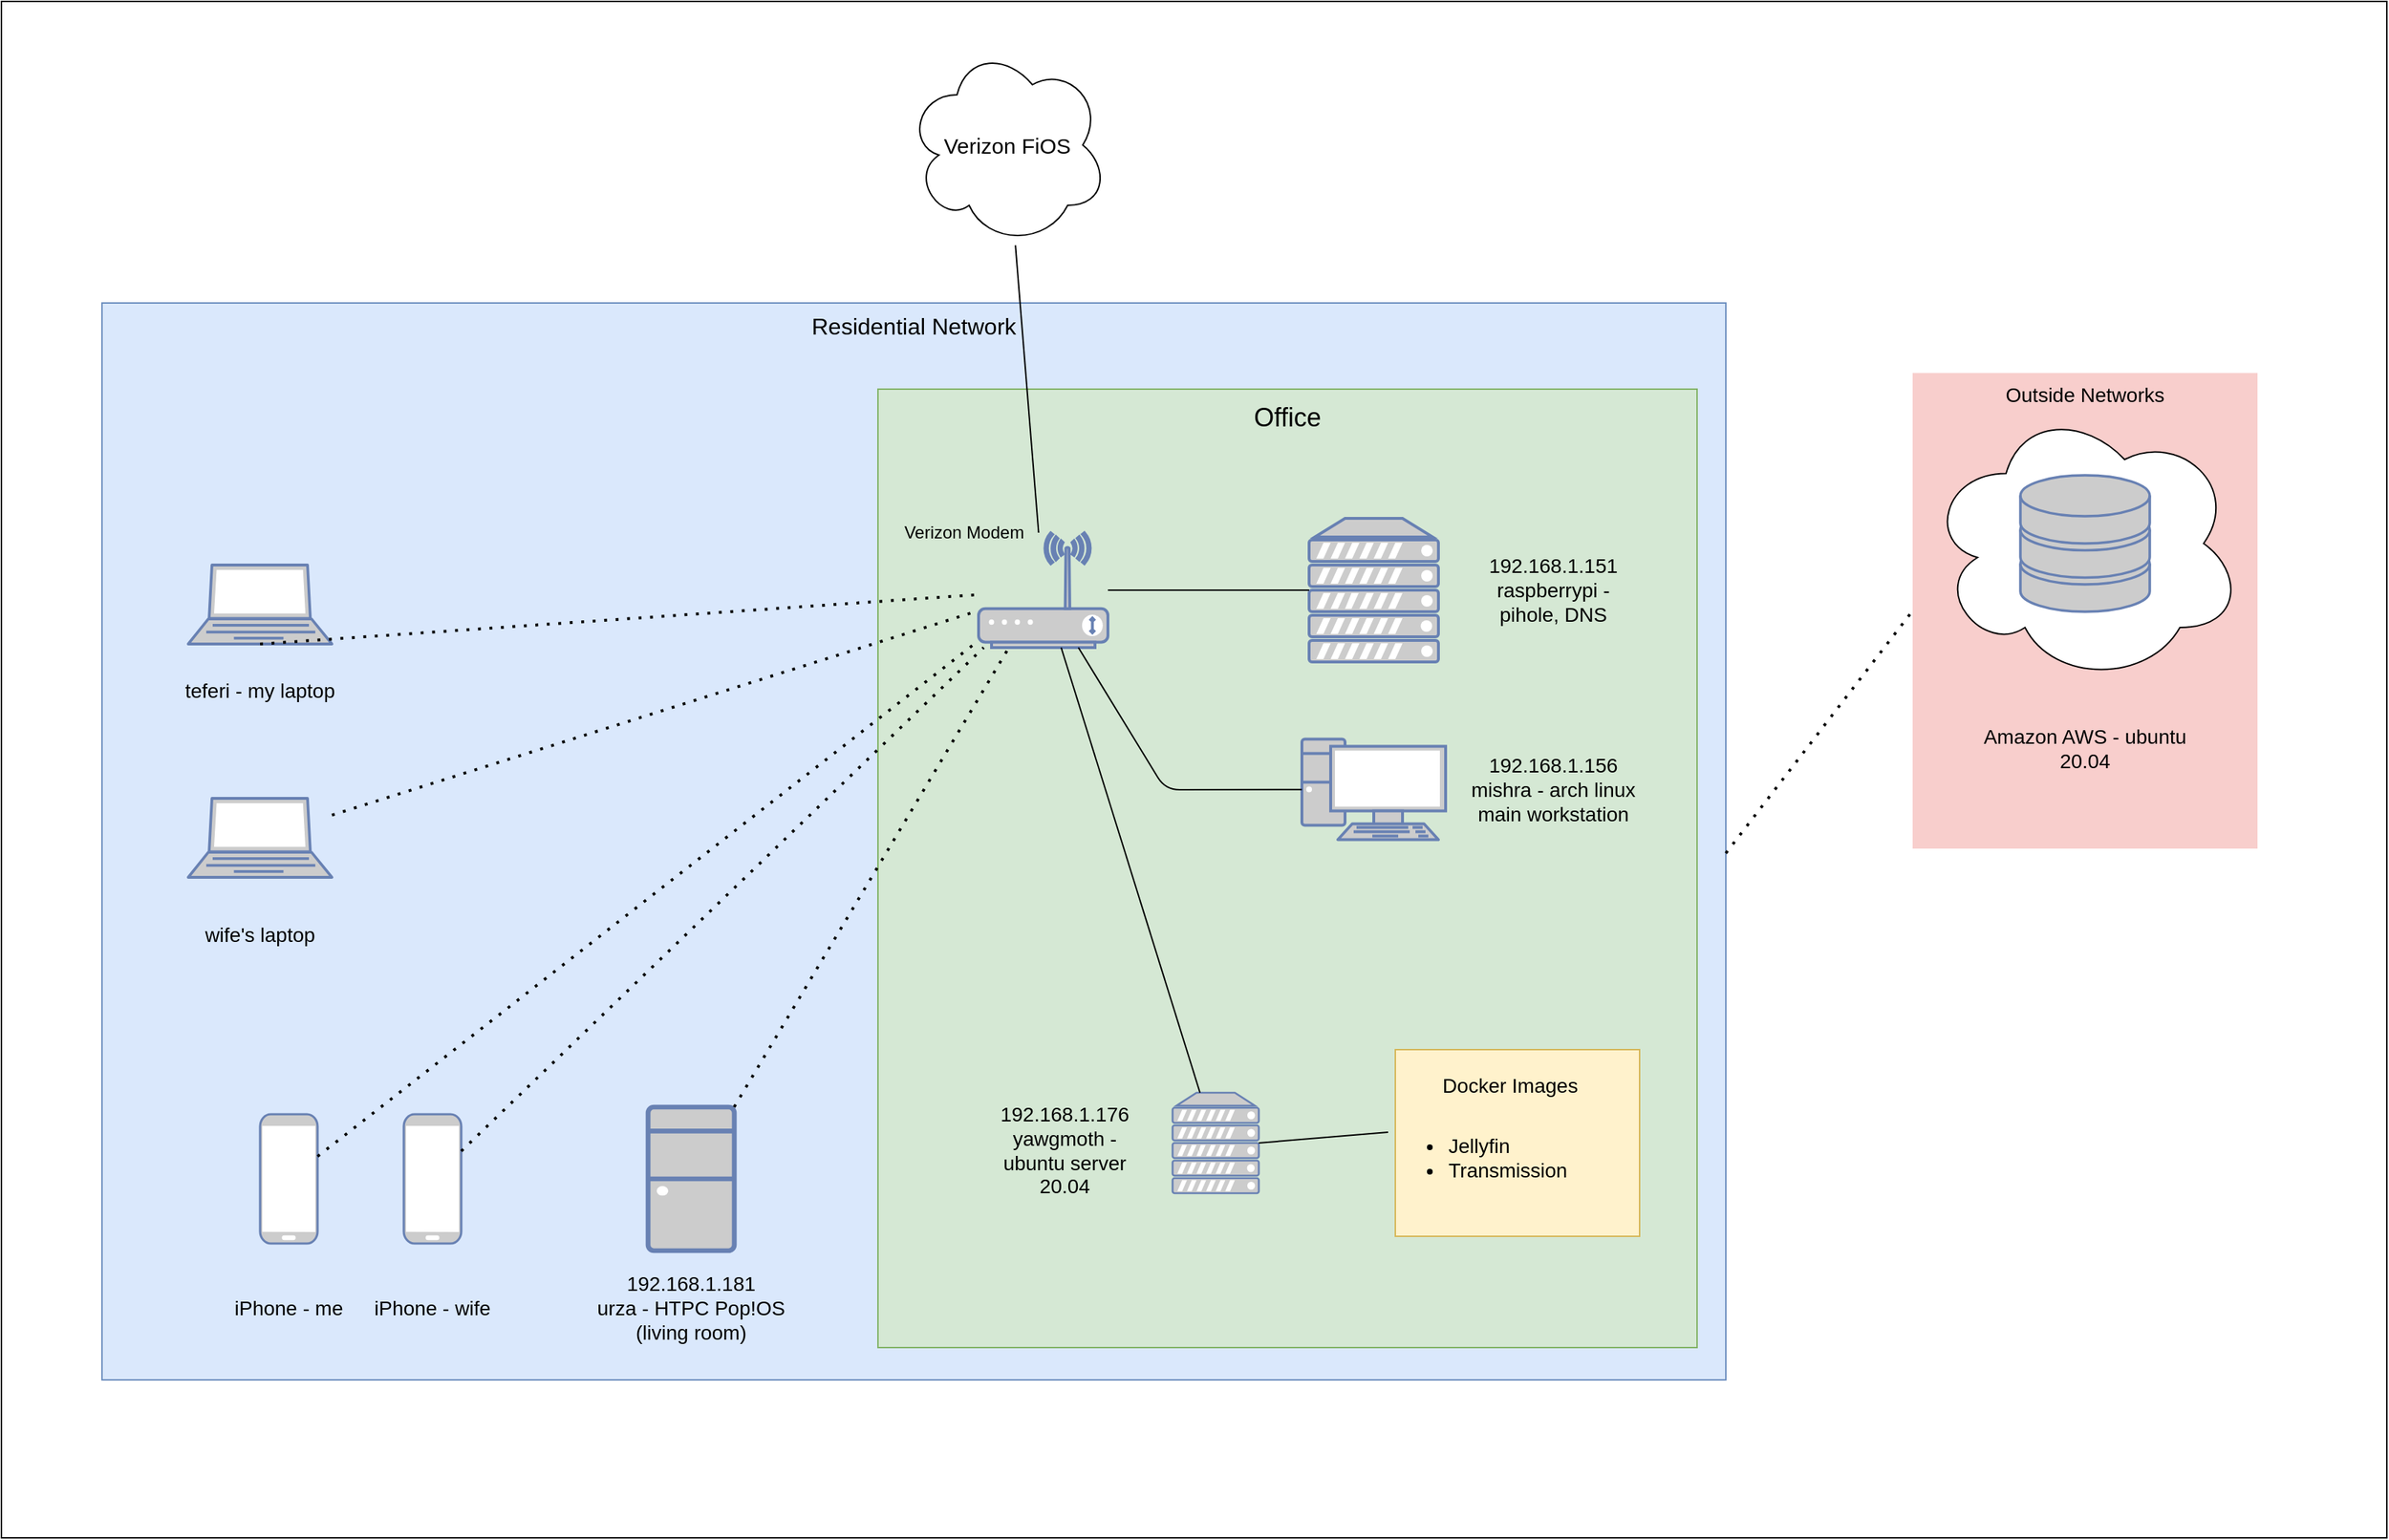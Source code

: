 <mxfile version="13.8.0" type="github">
  <diagram name="Page-1" id="e3a06f82-3646-2815-327d-82caf3d4e204">
    <mxGraphModel dx="1383" dy="909" grid="1" gridSize="10" guides="1" tooltips="1" connect="1" arrows="1" fold="1" page="1" pageScale="1.5" pageWidth="1169" pageHeight="826" background="none" math="0" shadow="0">
      <root>
        <mxCell id="0" style=";html=1;" />
        <mxCell id="1" style=";html=1;" parent="0" />
        <mxCell id="U6IUSwSVKKpzj83-F7eM-4" value="" style="rounded=0;whiteSpace=wrap;html=1;" vertex="1" parent="1">
          <mxGeometry x="50" y="10" width="1660" height="1070" as="geometry" />
        </mxCell>
        <mxCell id="6a7d8f32e03d9370-58" value="Residential Network " style="whiteSpace=wrap;html=1;fillColor=#dae8fc;fontSize=16;strokeColor=#6c8ebf;verticalAlign=top;" parent="1" vertex="1">
          <mxGeometry x="120" y="220" width="1130" height="750" as="geometry" />
        </mxCell>
        <mxCell id="6a7d8f32e03d9370-61" value="Outside Networks" style="whiteSpace=wrap;html=1;fillColor=#f8cecc;fontSize=14;strokeColor=none;verticalAlign=top;" parent="1" vertex="1">
          <mxGeometry x="1380" y="268.75" width="240" height="331.25" as="geometry" />
        </mxCell>
        <mxCell id="41_Zh8ns-fzk2qD9HTE4-48" value="" style="ellipse;shape=cloud;whiteSpace=wrap;html=1;fontSize=16;" parent="1" vertex="1">
          <mxGeometry x="1390" y="290" width="220" height="195" as="geometry" />
        </mxCell>
        <mxCell id="41_Zh8ns-fzk2qD9HTE4-44" value="" style="rounded=0;whiteSpace=wrap;html=1;fillColor=#d5e8d4;strokeColor=#82b366;" parent="1" vertex="1">
          <mxGeometry x="660" y="280" width="570" height="667.5" as="geometry" />
        </mxCell>
        <mxCell id="41_Zh8ns-fzk2qD9HTE4-1" value="&lt;font style=&quot;font-size: 15px&quot;&gt;Verizon FiOS&lt;/font&gt;" style="ellipse;shape=cloud;whiteSpace=wrap;html=1;" parent="1" vertex="1">
          <mxGeometry x="680" y="40" width="140" height="140" as="geometry" />
        </mxCell>
        <mxCell id="41_Zh8ns-fzk2qD9HTE4-5" value="" style="fontColor=#0066CC;verticalAlign=top;verticalLabelPosition=bottom;labelPosition=center;align=center;html=1;outlineConnect=0;fillColor=#CCCCCC;strokeColor=#6881B3;gradientColor=none;gradientDirection=north;strokeWidth=2;shape=mxgraph.networks.wireless_modem;" parent="1" vertex="1">
          <mxGeometry x="730" y="380" width="90" height="80" as="geometry" />
        </mxCell>
        <mxCell id="41_Zh8ns-fzk2qD9HTE4-6" value="" style="fontColor=#0066CC;verticalAlign=top;verticalLabelPosition=bottom;labelPosition=center;align=center;html=1;outlineConnect=0;fillColor=#CCCCCC;strokeColor=#6881B3;gradientColor=none;gradientDirection=north;strokeWidth=2;shape=mxgraph.networks.pc;" parent="1" vertex="1">
          <mxGeometry x="955" y="523.75" width="100" height="70" as="geometry" />
        </mxCell>
        <mxCell id="41_Zh8ns-fzk2qD9HTE4-8" value="" style="fontColor=#0066CC;verticalAlign=top;verticalLabelPosition=bottom;labelPosition=center;align=center;html=1;outlineConnect=0;fillColor=#CCCCCC;strokeColor=#6881B3;gradientColor=none;gradientDirection=north;strokeWidth=2;shape=mxgraph.networks.desktop_pc;" parent="1" vertex="1">
          <mxGeometry x="500" y="780" width="60" height="100" as="geometry" />
        </mxCell>
        <mxCell id="41_Zh8ns-fzk2qD9HTE4-10" value="" style="fontColor=#0066CC;verticalAlign=top;verticalLabelPosition=bottom;labelPosition=center;align=center;html=1;outlineConnect=0;fillColor=#CCCCCC;strokeColor=#6881B3;gradientColor=none;gradientDirection=north;strokeWidth=2;shape=mxgraph.networks.laptop;" parent="1" vertex="1">
          <mxGeometry x="180" y="565" width="100" height="55" as="geometry" />
        </mxCell>
        <mxCell id="41_Zh8ns-fzk2qD9HTE4-11" value="" style="fontColor=#0066CC;verticalAlign=top;verticalLabelPosition=bottom;labelPosition=center;align=center;html=1;outlineConnect=0;fillColor=#CCCCCC;strokeColor=#6881B3;gradientColor=none;gradientDirection=north;strokeWidth=2;shape=mxgraph.networks.laptop;" parent="1" vertex="1">
          <mxGeometry x="180" y="402.5" width="100" height="55" as="geometry" />
        </mxCell>
        <mxCell id="41_Zh8ns-fzk2qD9HTE4-13" value="" style="fontColor=#0066CC;verticalAlign=top;verticalLabelPosition=bottom;labelPosition=center;align=center;html=1;outlineConnect=0;fillColor=#CCCCCC;strokeColor=#6881B3;gradientColor=none;gradientDirection=north;strokeWidth=2;shape=mxgraph.networks.server;" parent="1" vertex="1">
          <mxGeometry x="865" y="770" width="60" height="70" as="geometry" />
        </mxCell>
        <mxCell id="41_Zh8ns-fzk2qD9HTE4-14" value="" style="fontColor=#0066CC;verticalAlign=top;verticalLabelPosition=bottom;labelPosition=center;align=center;html=1;outlineConnect=0;fillColor=#CCCCCC;strokeColor=#6881B3;gradientColor=none;gradientDirection=north;strokeWidth=2;shape=mxgraph.networks.server;" parent="1" vertex="1">
          <mxGeometry x="960" y="370" width="90" height="100" as="geometry" />
        </mxCell>
        <mxCell id="41_Zh8ns-fzk2qD9HTE4-17" value="" style="fontColor=#0066CC;verticalAlign=top;verticalLabelPosition=bottom;labelPosition=center;align=center;html=1;outlineConnect=0;fillColor=#CCCCCC;strokeColor=#6881B3;gradientColor=none;gradientDirection=north;strokeWidth=2;shape=mxgraph.networks.mobile;" parent="1" vertex="1">
          <mxGeometry x="230" y="785" width="40" height="90" as="geometry" />
        </mxCell>
        <mxCell id="41_Zh8ns-fzk2qD9HTE4-18" value="" style="fontColor=#0066CC;verticalAlign=top;verticalLabelPosition=bottom;labelPosition=center;align=center;html=1;outlineConnect=0;fillColor=#CCCCCC;strokeColor=#6881B3;gradientColor=none;gradientDirection=north;strokeWidth=2;shape=mxgraph.networks.mobile;" parent="1" vertex="1">
          <mxGeometry x="330" y="785" width="40" height="90" as="geometry" />
        </mxCell>
        <mxCell id="41_Zh8ns-fzk2qD9HTE4-21" value="" style="endArrow=none;html=1;" parent="1" source="41_Zh8ns-fzk2qD9HTE4-13" target="41_Zh8ns-fzk2qD9HTE4-5" edge="1">
          <mxGeometry width="50" height="50" relative="1" as="geometry">
            <mxPoint x="1000" y="530" as="sourcePoint" />
            <mxPoint x="1000" y="530" as="targetPoint" />
            <Array as="points" />
          </mxGeometry>
        </mxCell>
        <mxCell id="41_Zh8ns-fzk2qD9HTE4-22" value="" style="endArrow=none;html=1;" parent="1" source="41_Zh8ns-fzk2qD9HTE4-5" target="41_Zh8ns-fzk2qD9HTE4-6" edge="1">
          <mxGeometry width="50" height="50" relative="1" as="geometry">
            <mxPoint x="950" y="580" as="sourcePoint" />
            <mxPoint x="1000" y="530" as="targetPoint" />
            <Array as="points">
              <mxPoint x="860" y="559" />
            </Array>
          </mxGeometry>
        </mxCell>
        <mxCell id="41_Zh8ns-fzk2qD9HTE4-23" value="" style="endArrow=none;html=1;" parent="1" source="41_Zh8ns-fzk2qD9HTE4-14" target="41_Zh8ns-fzk2qD9HTE4-5" edge="1">
          <mxGeometry width="50" height="50" relative="1" as="geometry">
            <mxPoint x="950" y="580" as="sourcePoint" />
            <mxPoint x="1000" y="530" as="targetPoint" />
          </mxGeometry>
        </mxCell>
        <mxCell id="41_Zh8ns-fzk2qD9HTE4-24" value="" style="endArrow=none;dashed=1;html=1;dashPattern=1 3;strokeWidth=2;" parent="1" source="41_Zh8ns-fzk2qD9HTE4-8" target="41_Zh8ns-fzk2qD9HTE4-5" edge="1">
          <mxGeometry width="50" height="50" relative="1" as="geometry">
            <mxPoint x="950" y="580" as="sourcePoint" />
            <mxPoint x="1000" y="530" as="targetPoint" />
          </mxGeometry>
        </mxCell>
        <mxCell id="41_Zh8ns-fzk2qD9HTE4-25" value="" style="endArrow=none;dashed=1;html=1;dashPattern=1 3;strokeWidth=2;" parent="1" source="41_Zh8ns-fzk2qD9HTE4-18" target="41_Zh8ns-fzk2qD9HTE4-5" edge="1">
          <mxGeometry width="50" height="50" relative="1" as="geometry">
            <mxPoint x="950" y="580" as="sourcePoint" />
            <mxPoint x="1000" y="530" as="targetPoint" />
          </mxGeometry>
        </mxCell>
        <mxCell id="41_Zh8ns-fzk2qD9HTE4-26" value="" style="endArrow=none;dashed=1;html=1;dashPattern=1 3;strokeWidth=2;" parent="1" source="41_Zh8ns-fzk2qD9HTE4-17" target="41_Zh8ns-fzk2qD9HTE4-5" edge="1">
          <mxGeometry width="50" height="50" relative="1" as="geometry">
            <mxPoint x="950" y="580" as="sourcePoint" />
            <mxPoint x="1000" y="530" as="targetPoint" />
          </mxGeometry>
        </mxCell>
        <mxCell id="41_Zh8ns-fzk2qD9HTE4-27" value="" style="endArrow=none;dashed=1;html=1;dashPattern=1 3;strokeWidth=2;" parent="1" source="41_Zh8ns-fzk2qD9HTE4-10" target="41_Zh8ns-fzk2qD9HTE4-5" edge="1">
          <mxGeometry width="50" height="50" relative="1" as="geometry">
            <mxPoint x="950" y="580" as="sourcePoint" />
            <mxPoint x="1000" y="530" as="targetPoint" />
          </mxGeometry>
        </mxCell>
        <mxCell id="41_Zh8ns-fzk2qD9HTE4-28" value="" style="endArrow=none;dashed=1;html=1;dashPattern=1 3;strokeWidth=2;exitX=0.5;exitY=1;exitDx=0;exitDy=0;exitPerimeter=0;" parent="1" source="41_Zh8ns-fzk2qD9HTE4-11" target="41_Zh8ns-fzk2qD9HTE4-5" edge="1">
          <mxGeometry width="50" height="50" relative="1" as="geometry">
            <mxPoint x="950" y="580" as="sourcePoint" />
            <mxPoint x="1000" y="530" as="targetPoint" />
          </mxGeometry>
        </mxCell>
        <mxCell id="41_Zh8ns-fzk2qD9HTE4-31" value="&lt;div style=&quot;font-size: 14px;&quot;&gt;teferi - my laptop&lt;/div&gt;" style="text;html=1;strokeColor=none;fillColor=none;align=center;verticalAlign=middle;whiteSpace=wrap;rounded=0;fontSize=14;" parent="1" vertex="1">
          <mxGeometry x="170" y="470" width="120" height="40" as="geometry" />
        </mxCell>
        <mxCell id="41_Zh8ns-fzk2qD9HTE4-32" value="wife&#39;s laptop" style="text;html=1;strokeColor=none;fillColor=none;align=center;verticalAlign=middle;whiteSpace=wrap;rounded=0;fontSize=14;" parent="1" vertex="1">
          <mxGeometry x="170" y="640" width="120" height="40" as="geometry" />
        </mxCell>
        <mxCell id="41_Zh8ns-fzk2qD9HTE4-33" value="iPhone - me" style="text;html=1;strokeColor=none;fillColor=none;align=center;verticalAlign=middle;whiteSpace=wrap;rounded=0;fontSize=14;" parent="1" vertex="1">
          <mxGeometry x="190" y="900" width="120" height="40" as="geometry" />
        </mxCell>
        <mxCell id="41_Zh8ns-fzk2qD9HTE4-34" value="iPhone - wife" style="text;html=1;strokeColor=none;fillColor=none;align=center;verticalAlign=middle;whiteSpace=wrap;rounded=0;fontSize=14;" parent="1" vertex="1">
          <mxGeometry x="290" y="900" width="120" height="40" as="geometry" />
        </mxCell>
        <mxCell id="41_Zh8ns-fzk2qD9HTE4-35" value="&lt;div&gt;192.168.1.181&lt;br&gt;&lt;/div&gt;&lt;div&gt;urza - HTPC Pop!OS (living room)&lt;/div&gt;" style="text;html=1;strokeColor=none;fillColor=none;align=center;verticalAlign=middle;whiteSpace=wrap;rounded=0;fontSize=14;" parent="1" vertex="1">
          <mxGeometry x="460" y="900" width="140" height="40" as="geometry" />
        </mxCell>
        <mxCell id="41_Zh8ns-fzk2qD9HTE4-36" value="192.168.1.151&lt;br style=&quot;font-size: 14px;&quot;&gt;&lt;div style=&quot;font-size: 14px;&quot;&gt;raspberrypi - pihole, DNS&lt;/div&gt;" style="text;html=1;strokeColor=none;fillColor=none;align=center;verticalAlign=middle;whiteSpace=wrap;rounded=0;fontSize=14;" parent="1" vertex="1">
          <mxGeometry x="1070" y="400" width="120" height="40" as="geometry" />
        </mxCell>
        <mxCell id="41_Zh8ns-fzk2qD9HTE4-37" value="&lt;div style=&quot;font-size: 14px;&quot;&gt;192.168.1.156&lt;br style=&quot;font-size: 14px;&quot;&gt;&lt;/div&gt;&lt;div style=&quot;font-size: 14px;&quot;&gt;mishra - arch linux&lt;/div&gt;&lt;div style=&quot;font-size: 14px;&quot;&gt;main workstation&lt;br style=&quot;font-size: 14px;&quot;&gt;&lt;/div&gt;" style="text;html=1;strokeColor=none;fillColor=none;align=center;verticalAlign=middle;whiteSpace=wrap;rounded=0;fontSize=14;" parent="1" vertex="1">
          <mxGeometry x="1070" y="538.75" width="120" height="40" as="geometry" />
        </mxCell>
        <mxCell id="41_Zh8ns-fzk2qD9HTE4-38" value="&lt;div style=&quot;font-size: 14px;&quot;&gt;192.168.1.176&lt;br style=&quot;font-size: 14px;&quot;&gt;&lt;/div&gt;&lt;div style=&quot;font-size: 14px;&quot;&gt;yawgmoth - ubuntu server 20.04&lt;/div&gt;" style="text;html=1;strokeColor=none;fillColor=none;align=center;verticalAlign=middle;whiteSpace=wrap;rounded=0;fontSize=14;" parent="1" vertex="1">
          <mxGeometry x="730" y="770" width="120" height="80" as="geometry" />
        </mxCell>
        <mxCell id="41_Zh8ns-fzk2qD9HTE4-42" value="" style="rounded=0;whiteSpace=wrap;html=1;fillColor=#fff2cc;strokeColor=#d6b656;" parent="1" vertex="1">
          <mxGeometry x="1020" y="740" width="170" height="130" as="geometry" />
        </mxCell>
        <mxCell id="41_Zh8ns-fzk2qD9HTE4-43" value="Docker Images" style="text;html=1;strokeColor=none;fillColor=none;align=center;verticalAlign=middle;whiteSpace=wrap;rounded=0;fontSize=14;" parent="1" vertex="1">
          <mxGeometry x="1010" y="745" width="180" height="40" as="geometry" />
        </mxCell>
        <mxCell id="41_Zh8ns-fzk2qD9HTE4-46" value="Office" style="text;html=1;strokeColor=none;fillColor=none;align=center;verticalAlign=middle;whiteSpace=wrap;rounded=0;fontSize=18;" parent="1" vertex="1">
          <mxGeometry x="865" y="280" width="160" height="40" as="geometry" />
        </mxCell>
        <mxCell id="41_Zh8ns-fzk2qD9HTE4-47" value="" style="fontColor=#0066CC;verticalAlign=top;verticalLabelPosition=bottom;labelPosition=center;align=center;html=1;outlineConnect=0;fillColor=#CCCCCC;strokeColor=#6881B3;gradientColor=none;gradientDirection=north;strokeWidth=2;shape=mxgraph.networks.storage;" parent="1" vertex="1">
          <mxGeometry x="1455" y="340" width="90" height="95" as="geometry" />
        </mxCell>
        <mxCell id="41_Zh8ns-fzk2qD9HTE4-50" value="" style="endArrow=none;html=1;fontSize=16;" parent="1" source="41_Zh8ns-fzk2qD9HTE4-5" target="41_Zh8ns-fzk2qD9HTE4-1" edge="1">
          <mxGeometry width="50" height="50" relative="1" as="geometry">
            <mxPoint x="920" y="420" as="sourcePoint" />
            <mxPoint x="970" y="370" as="targetPoint" />
          </mxGeometry>
        </mxCell>
        <mxCell id="41_Zh8ns-fzk2qD9HTE4-52" value="&lt;ul style=&quot;font-size: 14px&quot;&gt;&lt;li style=&quot;font-size: 14px&quot;&gt;Jellyfin&lt;/li&gt;&lt;li style=&quot;font-size: 14px&quot;&gt;Transmission&lt;/li&gt;&lt;/ul&gt;" style="text;html=1;strokeColor=none;fillColor=none;align=left;verticalAlign=middle;whiteSpace=wrap;rounded=0;fontSize=14;" parent="1" vertex="1">
          <mxGeometry x="1015" y="780" width="180" height="70" as="geometry" />
        </mxCell>
        <mxCell id="41_Zh8ns-fzk2qD9HTE4-53" value="Amazon AWS - ubuntu 20.04" style="text;html=1;strokeColor=none;fillColor=none;align=center;verticalAlign=middle;whiteSpace=wrap;rounded=0;fontSize=14;" parent="1" vertex="1">
          <mxGeometry x="1420" y="510" width="160" height="40" as="geometry" />
        </mxCell>
        <mxCell id="41_Zh8ns-fzk2qD9HTE4-58" value="" style="endArrow=none;html=1;fontSize=18;exitX=1;exitY=0.5;exitDx=0;exitDy=0;exitPerimeter=0;entryX=0;entryY=0.25;entryDx=0;entryDy=0;" parent="1" source="41_Zh8ns-fzk2qD9HTE4-13" target="41_Zh8ns-fzk2qD9HTE4-52" edge="1">
          <mxGeometry width="50" height="50" relative="1" as="geometry">
            <mxPoint x="890" y="650" as="sourcePoint" />
            <mxPoint x="940" y="600" as="targetPoint" />
          </mxGeometry>
        </mxCell>
        <mxCell id="41_Zh8ns-fzk2qD9HTE4-61" value="" style="endArrow=none;dashed=1;html=1;dashPattern=1 3;strokeWidth=2;fontSize=18;entryX=0;entryY=0.5;entryDx=0;entryDy=0;exitX=1;exitY=0.511;exitDx=0;exitDy=0;exitPerimeter=0;" parent="1" source="6a7d8f32e03d9370-58" target="6a7d8f32e03d9370-61" edge="1">
          <mxGeometry width="50" height="50" relative="1" as="geometry">
            <mxPoint x="890" y="620" as="sourcePoint" />
            <mxPoint x="940" y="570" as="targetPoint" />
          </mxGeometry>
        </mxCell>
        <mxCell id="U6IUSwSVKKpzj83-F7eM-1" value="Verizon Modem" style="text;html=1;strokeColor=none;fillColor=none;align=center;verticalAlign=middle;whiteSpace=wrap;rounded=0;" vertex="1" parent="1">
          <mxGeometry x="660" y="370" width="120" height="20" as="geometry" />
        </mxCell>
      </root>
    </mxGraphModel>
  </diagram>
</mxfile>
